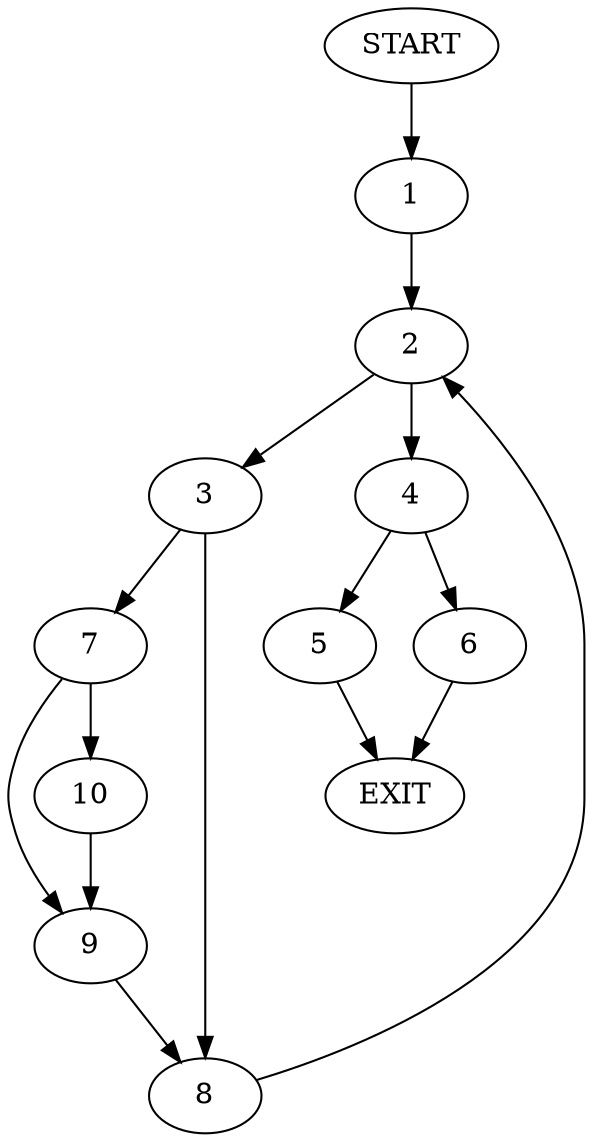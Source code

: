digraph {
0 [label="START"]
11 [label="EXIT"]
0 -> 1
1 -> 2
2 -> 3
2 -> 4
4 -> 5
4 -> 6
3 -> 7
3 -> 8
8 -> 2
7 -> 9
7 -> 10
9 -> 8
10 -> 9
5 -> 11
6 -> 11
}
